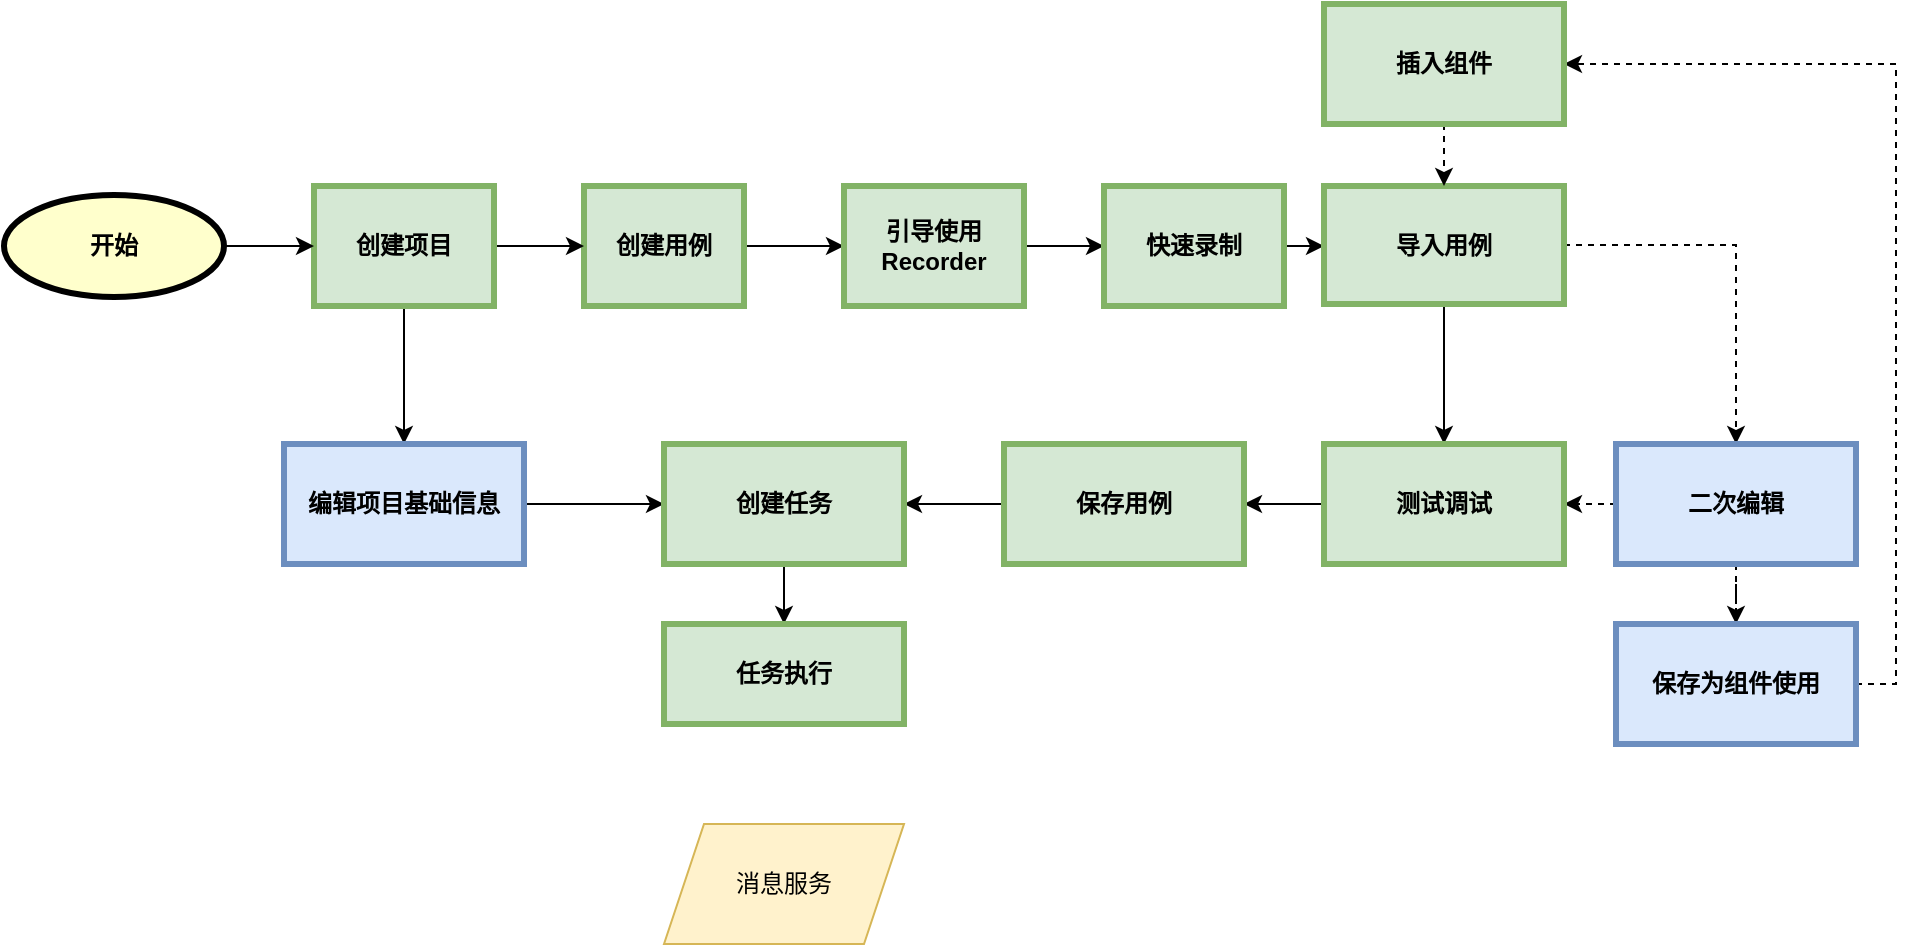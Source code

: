 <mxfile version="17.1.0" type="github">
  <diagram name="Page-1" id="c7558073-3199-34d8-9f00-42111426c3f3">
    <mxGraphModel dx="1067" dy="681" grid="1" gridSize="10" guides="1" tooltips="1" connect="1" arrows="1" fold="1" page="1" pageScale="1" pageWidth="826" pageHeight="1169" background="none" math="0" shadow="0">
      <root>
        <mxCell id="0" />
        <mxCell id="1" parent="0" />
        <mxCell id="sp5sqpoZtfZ0vOv9G8rc-117" value="" style="edgeStyle=orthogonalEdgeStyle;rounded=0;orthogonalLoop=1;jettySize=auto;html=1;" edge="1" parent="1" source="14" target="sp5sqpoZtfZ0vOv9G8rc-99">
          <mxGeometry relative="1" as="geometry" />
        </mxCell>
        <mxCell id="14" value="创建用例" style="whiteSpace=wrap;align=center;verticalAlign=middle;fontStyle=1;strokeWidth=3;fillColor=#d5e8d4;strokeColor=#82b366;" parent="1" vertex="1">
          <mxGeometry x="310" y="251" width="80" height="60" as="geometry" />
        </mxCell>
        <mxCell id="sp5sqpoZtfZ0vOv9G8rc-115" style="edgeStyle=orthogonalEdgeStyle;rounded=0;orthogonalLoop=1;jettySize=auto;html=1;exitX=1;exitY=0.5;exitDx=0;exitDy=0;entryX=0;entryY=0.5;entryDx=0;entryDy=0;" edge="1" parent="1" source="sp5sqpoZtfZ0vOv9G8rc-97" target="14">
          <mxGeometry relative="1" as="geometry" />
        </mxCell>
        <mxCell id="sp5sqpoZtfZ0vOv9G8rc-118" style="edgeStyle=orthogonalEdgeStyle;rounded=0;orthogonalLoop=1;jettySize=auto;html=1;exitX=0.5;exitY=1;exitDx=0;exitDy=0;entryX=0.5;entryY=0;entryDx=0;entryDy=0;" edge="1" parent="1" source="sp5sqpoZtfZ0vOv9G8rc-97" target="sp5sqpoZtfZ0vOv9G8rc-112">
          <mxGeometry relative="1" as="geometry" />
        </mxCell>
        <mxCell id="sp5sqpoZtfZ0vOv9G8rc-97" value="创建项目" style="whiteSpace=wrap;align=center;verticalAlign=middle;fontStyle=1;strokeWidth=3;fillColor=#d5e8d4;strokeColor=#82b366;" vertex="1" parent="1">
          <mxGeometry x="175.0" y="251" width="90" height="60" as="geometry" />
        </mxCell>
        <mxCell id="sp5sqpoZtfZ0vOv9G8rc-104" style="edgeStyle=orthogonalEdgeStyle;rounded=0;orthogonalLoop=1;jettySize=auto;html=1;exitX=1;exitY=0.5;exitDx=0;exitDy=0;entryX=0;entryY=0.5;entryDx=0;entryDy=0;" edge="1" parent="1" source="sp5sqpoZtfZ0vOv9G8rc-99" target="sp5sqpoZtfZ0vOv9G8rc-101">
          <mxGeometry relative="1" as="geometry" />
        </mxCell>
        <mxCell id="sp5sqpoZtfZ0vOv9G8rc-99" value="引导使用Recorder" style="whiteSpace=wrap;align=center;verticalAlign=middle;fontStyle=1;strokeWidth=3;fillColor=#d5e8d4;strokeColor=#82b366;" vertex="1" parent="1">
          <mxGeometry x="440.0" y="251" width="90" height="60" as="geometry" />
        </mxCell>
        <mxCell id="sp5sqpoZtfZ0vOv9G8rc-106" value="" style="edgeStyle=orthogonalEdgeStyle;rounded=0;orthogonalLoop=1;jettySize=auto;html=1;" edge="1" parent="1" source="sp5sqpoZtfZ0vOv9G8rc-101" target="sp5sqpoZtfZ0vOv9G8rc-105">
          <mxGeometry relative="1" as="geometry" />
        </mxCell>
        <mxCell id="sp5sqpoZtfZ0vOv9G8rc-101" value="快速录制" style="whiteSpace=wrap;align=center;verticalAlign=middle;fontStyle=1;strokeWidth=3;fillColor=#d5e8d4;strokeColor=#82b366;" vertex="1" parent="1">
          <mxGeometry x="570" y="251" width="90" height="60" as="geometry" />
        </mxCell>
        <mxCell id="sp5sqpoZtfZ0vOv9G8rc-108" value="" style="edgeStyle=orthogonalEdgeStyle;rounded=0;orthogonalLoop=1;jettySize=auto;html=1;dashed=1;exitX=1;exitY=0.5;exitDx=0;exitDy=0;" edge="1" parent="1" source="sp5sqpoZtfZ0vOv9G8rc-105" target="sp5sqpoZtfZ0vOv9G8rc-107">
          <mxGeometry relative="1" as="geometry" />
        </mxCell>
        <mxCell id="sp5sqpoZtfZ0vOv9G8rc-123" value="" style="edgeStyle=orthogonalEdgeStyle;rounded=0;orthogonalLoop=1;jettySize=auto;html=1;" edge="1" parent="1" source="sp5sqpoZtfZ0vOv9G8rc-105" target="sp5sqpoZtfZ0vOv9G8rc-122">
          <mxGeometry relative="1" as="geometry" />
        </mxCell>
        <mxCell id="sp5sqpoZtfZ0vOv9G8rc-105" value="导入用例" style="whiteSpace=wrap;html=1;fillColor=#d5e8d4;fontStyle=1;strokeWidth=3;strokeColor=#82b366;" vertex="1" parent="1">
          <mxGeometry x="680" y="251" width="120" height="59" as="geometry" />
        </mxCell>
        <mxCell id="sp5sqpoZtfZ0vOv9G8rc-120" value="" style="edgeStyle=orthogonalEdgeStyle;rounded=0;orthogonalLoop=1;jettySize=auto;html=1;dashed=1;" edge="1" parent="1" source="sp5sqpoZtfZ0vOv9G8rc-107" target="sp5sqpoZtfZ0vOv9G8rc-119">
          <mxGeometry relative="1" as="geometry" />
        </mxCell>
        <mxCell id="sp5sqpoZtfZ0vOv9G8rc-126" style="edgeStyle=orthogonalEdgeStyle;rounded=0;orthogonalLoop=1;jettySize=auto;html=1;exitX=0;exitY=0.5;exitDx=0;exitDy=0;entryX=1;entryY=0.5;entryDx=0;entryDy=0;dashed=1;" edge="1" parent="1" source="sp5sqpoZtfZ0vOv9G8rc-107" target="sp5sqpoZtfZ0vOv9G8rc-122">
          <mxGeometry relative="1" as="geometry" />
        </mxCell>
        <mxCell id="sp5sqpoZtfZ0vOv9G8rc-107" value="二次编辑" style="whiteSpace=wrap;html=1;fillColor=#dae8fc;fontStyle=1;strokeWidth=3;strokeColor=#6c8ebf;" vertex="1" parent="1">
          <mxGeometry x="826" y="380" width="120" height="60" as="geometry" />
        </mxCell>
        <mxCell id="sp5sqpoZtfZ0vOv9G8rc-114" style="edgeStyle=orthogonalEdgeStyle;rounded=0;orthogonalLoop=1;jettySize=auto;html=1;exitX=1;exitY=0.5;exitDx=0;exitDy=0;entryX=0;entryY=0.5;entryDx=0;entryDy=0;" edge="1" parent="1" source="sp5sqpoZtfZ0vOv9G8rc-109" target="sp5sqpoZtfZ0vOv9G8rc-97">
          <mxGeometry relative="1" as="geometry" />
        </mxCell>
        <mxCell id="sp5sqpoZtfZ0vOv9G8rc-109" value="开始" style="ellipse;whiteSpace=wrap;html=1;fillColor=#FFFFCC;fontStyle=1;strokeWidth=3;" vertex="1" parent="1">
          <mxGeometry x="20" y="255.5" width="110" height="51" as="geometry" />
        </mxCell>
        <mxCell id="sp5sqpoZtfZ0vOv9G8rc-135" style="edgeStyle=orthogonalEdgeStyle;rounded=0;orthogonalLoop=1;jettySize=auto;html=1;exitX=1;exitY=0.5;exitDx=0;exitDy=0;entryX=0;entryY=0.5;entryDx=0;entryDy=0;" edge="1" parent="1" source="sp5sqpoZtfZ0vOv9G8rc-112" target="sp5sqpoZtfZ0vOv9G8rc-133">
          <mxGeometry relative="1" as="geometry" />
        </mxCell>
        <mxCell id="sp5sqpoZtfZ0vOv9G8rc-112" value="编辑项目基础信息" style="whiteSpace=wrap;html=1;fillColor=#dae8fc;strokeColor=#6c8ebf;fontStyle=1;strokeWidth=3;" vertex="1" parent="1">
          <mxGeometry x="160.0" y="380" width="120" height="60" as="geometry" />
        </mxCell>
        <mxCell id="sp5sqpoZtfZ0vOv9G8rc-130" style="edgeStyle=orthogonalEdgeStyle;rounded=0;orthogonalLoop=1;jettySize=auto;html=1;exitX=1;exitY=0.5;exitDx=0;exitDy=0;entryX=1;entryY=0.5;entryDx=0;entryDy=0;dashed=1;" edge="1" parent="1" source="sp5sqpoZtfZ0vOv9G8rc-119" target="sp5sqpoZtfZ0vOv9G8rc-127">
          <mxGeometry relative="1" as="geometry" />
        </mxCell>
        <mxCell id="sp5sqpoZtfZ0vOv9G8rc-119" value="保存为组件使用" style="whiteSpace=wrap;html=1;fillColor=#dae8fc;strokeColor=#6c8ebf;fontStyle=1;strokeWidth=3;" vertex="1" parent="1">
          <mxGeometry x="826" y="470" width="120" height="60" as="geometry" />
        </mxCell>
        <mxCell id="sp5sqpoZtfZ0vOv9G8rc-132" value="" style="edgeStyle=orthogonalEdgeStyle;rounded=0;orthogonalLoop=1;jettySize=auto;html=1;" edge="1" parent="1" source="sp5sqpoZtfZ0vOv9G8rc-122" target="sp5sqpoZtfZ0vOv9G8rc-131">
          <mxGeometry relative="1" as="geometry" />
        </mxCell>
        <mxCell id="sp5sqpoZtfZ0vOv9G8rc-122" value="测试调试" style="whiteSpace=wrap;html=1;fillColor=#d5e8d4;strokeColor=#82b366;fontStyle=1;strokeWidth=3;" vertex="1" parent="1">
          <mxGeometry x="680" y="380" width="120" height="60" as="geometry" />
        </mxCell>
        <mxCell id="sp5sqpoZtfZ0vOv9G8rc-129" style="edgeStyle=orthogonalEdgeStyle;rounded=0;orthogonalLoop=1;jettySize=auto;html=1;exitX=0.5;exitY=1;exitDx=0;exitDy=0;entryX=0.5;entryY=0;entryDx=0;entryDy=0;dashed=1;" edge="1" parent="1" source="sp5sqpoZtfZ0vOv9G8rc-127" target="sp5sqpoZtfZ0vOv9G8rc-105">
          <mxGeometry relative="1" as="geometry" />
        </mxCell>
        <mxCell id="sp5sqpoZtfZ0vOv9G8rc-127" value="插入组件" style="whiteSpace=wrap;html=1;fillColor=#d5e8d4;strokeColor=#82b366;fontStyle=1;strokeWidth=3;" vertex="1" parent="1">
          <mxGeometry x="680" y="160" width="120" height="60" as="geometry" />
        </mxCell>
        <mxCell id="sp5sqpoZtfZ0vOv9G8rc-134" value="" style="edgeStyle=orthogonalEdgeStyle;rounded=0;orthogonalLoop=1;jettySize=auto;html=1;" edge="1" parent="1" source="sp5sqpoZtfZ0vOv9G8rc-131" target="sp5sqpoZtfZ0vOv9G8rc-133">
          <mxGeometry relative="1" as="geometry" />
        </mxCell>
        <mxCell id="sp5sqpoZtfZ0vOv9G8rc-131" value="保存用例" style="whiteSpace=wrap;html=1;fillColor=#d5e8d4;strokeColor=#82b366;fontStyle=1;strokeWidth=3;" vertex="1" parent="1">
          <mxGeometry x="520" y="380" width="120" height="60" as="geometry" />
        </mxCell>
        <mxCell id="sp5sqpoZtfZ0vOv9G8rc-137" value="" style="edgeStyle=orthogonalEdgeStyle;rounded=0;orthogonalLoop=1;jettySize=auto;html=1;" edge="1" parent="1" source="sp5sqpoZtfZ0vOv9G8rc-133" target="sp5sqpoZtfZ0vOv9G8rc-136">
          <mxGeometry relative="1" as="geometry" />
        </mxCell>
        <mxCell id="sp5sqpoZtfZ0vOv9G8rc-133" value="创建任务" style="whiteSpace=wrap;html=1;fillColor=#d5e8d4;strokeColor=#82b366;fontStyle=1;strokeWidth=3;" vertex="1" parent="1">
          <mxGeometry x="350" y="380" width="120" height="60" as="geometry" />
        </mxCell>
        <mxCell id="sp5sqpoZtfZ0vOv9G8rc-136" value="任务执行" style="whiteSpace=wrap;html=1;fillColor=#d5e8d4;strokeColor=#82b366;fontStyle=1;strokeWidth=3;" vertex="1" parent="1">
          <mxGeometry x="350" y="470" width="120" height="50" as="geometry" />
        </mxCell>
        <mxCell id="sp5sqpoZtfZ0vOv9G8rc-140" value="消息服务" style="shape=parallelogram;perimeter=parallelogramPerimeter;whiteSpace=wrap;html=1;fixedSize=1;fillColor=#fff2cc;strokeColor=#d6b656;" vertex="1" parent="1">
          <mxGeometry x="350" y="570" width="120" height="60" as="geometry" />
        </mxCell>
      </root>
    </mxGraphModel>
  </diagram>
</mxfile>
